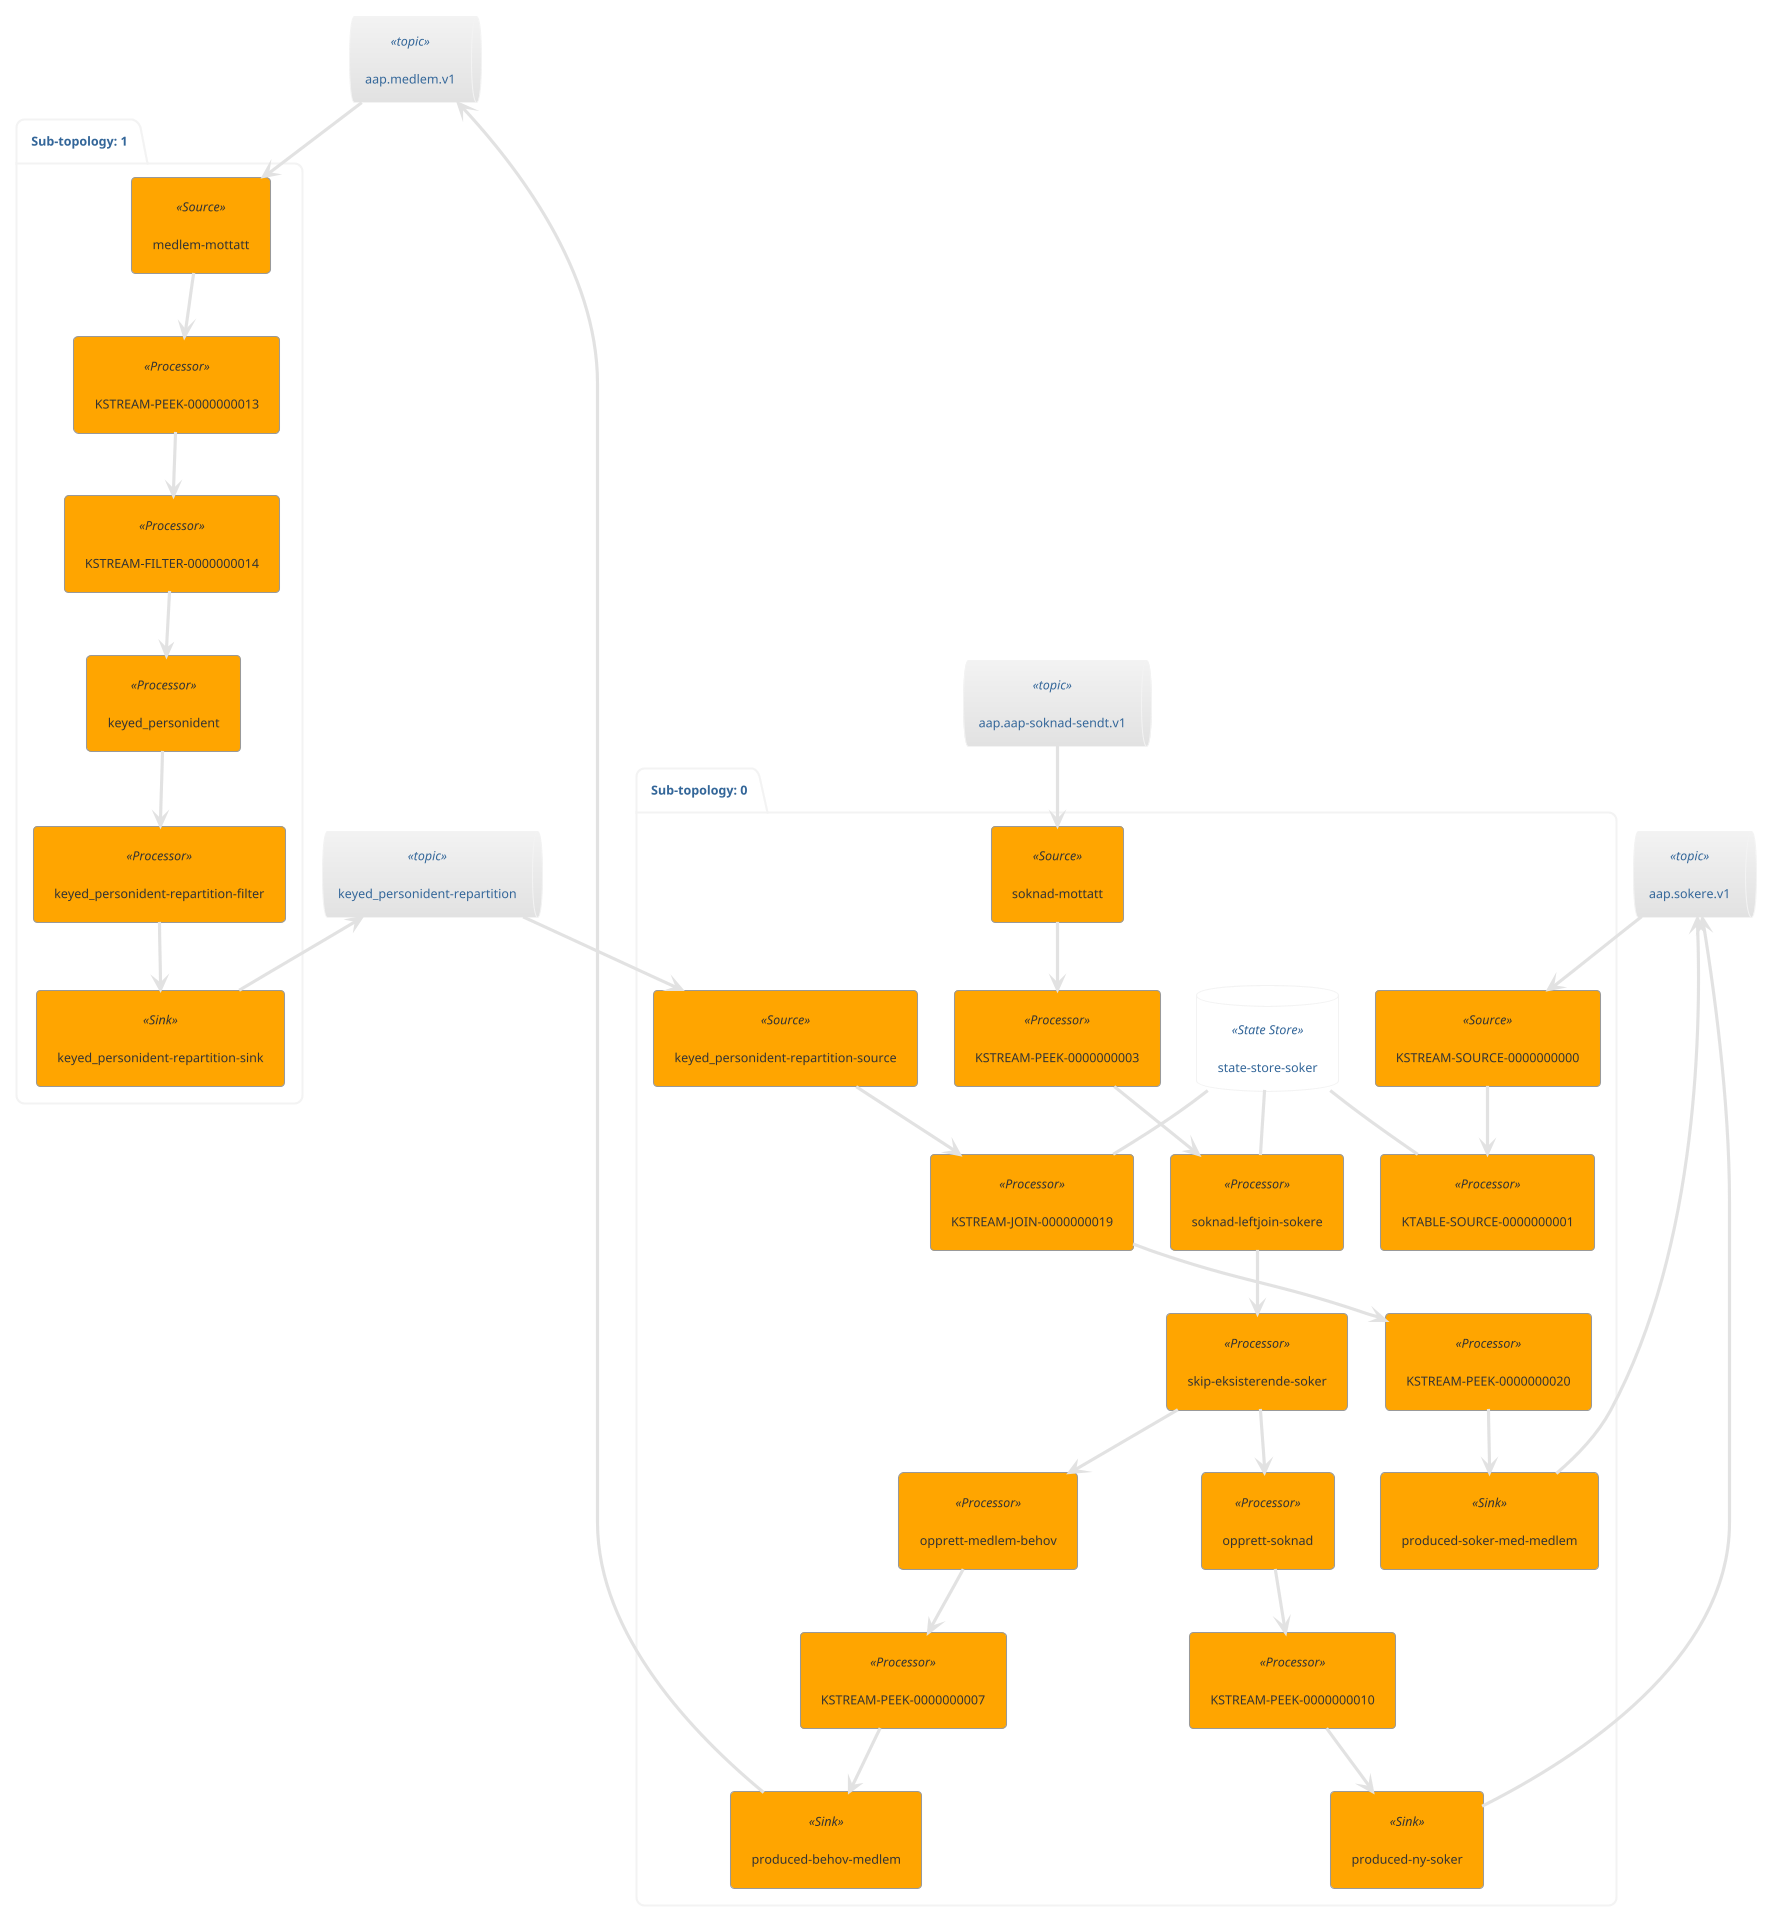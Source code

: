 @startuml
!theme lightgray
queue "aap.medlem.v1" <<topic>> as aap_medlem_v1
queue "aap.sokere.v1" <<topic>> as aap_sokere_v1
queue "aap.aap-soknad-sendt.v1" <<topic>> as aap_aap_soknad_sendt_v1
queue "keyed_personident-repartition" <<topic>> as keyed_personident_repartition
package "Sub-topology: 0" {
	database "state-store-soker" <<State Store>> as state_store_soker
	agent "soknad-mottatt" <<Source>> as soknad_mottatt
	agent "KSTREAM-PEEK-0000000003" <<Processor>> as KSTREAM_PEEK_0000000003
	agent "soknad-leftjoin-sokere" <<Processor>> as soknad_leftjoin_sokere
	agent "skip-eksisterende-soker" <<Processor>> as skip_eksisterende_soker
	agent "keyed_personident-repartition-source" <<Source>> as keyed_personident_repartition_source
	agent "KSTREAM-JOIN-0000000019" <<Processor>> as KSTREAM_JOIN_0000000019
	agent "opprett-medlem-behov" <<Processor>> as opprett_medlem_behov
	agent "opprett-soknad" <<Processor>> as opprett_soknad
	agent "KSTREAM-PEEK-0000000007" <<Processor>> as KSTREAM_PEEK_0000000007
	agent "KSTREAM-PEEK-0000000010" <<Processor>> as KSTREAM_PEEK_0000000010
	agent "KSTREAM-PEEK-0000000020" <<Processor>> as KSTREAM_PEEK_0000000020
	agent "KSTREAM-SOURCE-0000000000" <<Source>> as KSTREAM_SOURCE_0000000000
	agent "KTABLE-SOURCE-0000000001" <<Processor>> as KTABLE_SOURCE_0000000001
	agent "produced-behov-medlem" <<Sink>> as produced_behov_medlem
	agent "produced-ny-soker" <<Sink>> as produced_ny_soker
	agent "produced-soker-med-medlem" <<Sink>> as produced_soker_med_medlem
	aap_aap_soknad_sendt_v1 --> soknad_mottatt
	state_store_soker -- soknad_leftjoin_sokere
	keyed_personident_repartition --> keyed_personident_repartition_source
	state_store_soker -- KSTREAM_JOIN_0000000019
	aap_sokere_v1 --> KSTREAM_SOURCE_0000000000
	state_store_soker -- KTABLE_SOURCE_0000000001
	aap_medlem_v1 <-- produced_behov_medlem
	aap_sokere_v1 <-- produced_ny_soker
	aap_sokere_v1 <-- produced_soker_med_medlem
	soknad_mottatt --> KSTREAM_PEEK_0000000003
	KSTREAM_PEEK_0000000003 --> soknad_leftjoin_sokere
	soknad_leftjoin_sokere --> skip_eksisterende_soker
	skip_eksisterende_soker --> opprett_medlem_behov
	skip_eksisterende_soker --> opprett_soknad
	keyed_personident_repartition_source --> KSTREAM_JOIN_0000000019
	KSTREAM_JOIN_0000000019 --> KSTREAM_PEEK_0000000020
	opprett_medlem_behov --> KSTREAM_PEEK_0000000007
	opprett_soknad --> KSTREAM_PEEK_0000000010
	KSTREAM_PEEK_0000000007 --> produced_behov_medlem
	KSTREAM_PEEK_0000000010 --> produced_ny_soker
	KSTREAM_PEEK_0000000020 --> produced_soker_med_medlem
	KSTREAM_SOURCE_0000000000 --> KTABLE_SOURCE_0000000001
}
package "Sub-topology: 1" {
	agent "medlem-mottatt" <<Source>> as medlem_mottatt
	agent "KSTREAM-PEEK-0000000013" <<Processor>> as KSTREAM_PEEK_0000000013
	agent "KSTREAM-FILTER-0000000014" <<Processor>> as KSTREAM_FILTER_0000000014
	agent "keyed_personident" <<Processor>> as keyed_personident
	agent "keyed_personident-repartition-filter" <<Processor>> as keyed_personident_repartition_filter
	agent "keyed_personident-repartition-sink" <<Sink>> as keyed_personident_repartition_sink
	aap_medlem_v1 --> medlem_mottatt
	keyed_personident_repartition <-- keyed_personident_repartition_sink
	medlem_mottatt --> KSTREAM_PEEK_0000000013
	KSTREAM_PEEK_0000000013 --> KSTREAM_FILTER_0000000014
	KSTREAM_FILTER_0000000014 --> keyed_personident
	keyed_personident --> keyed_personident_repartition_filter
	keyed_personident_repartition_filter --> keyed_personident_repartition_sink
}
@enduml
